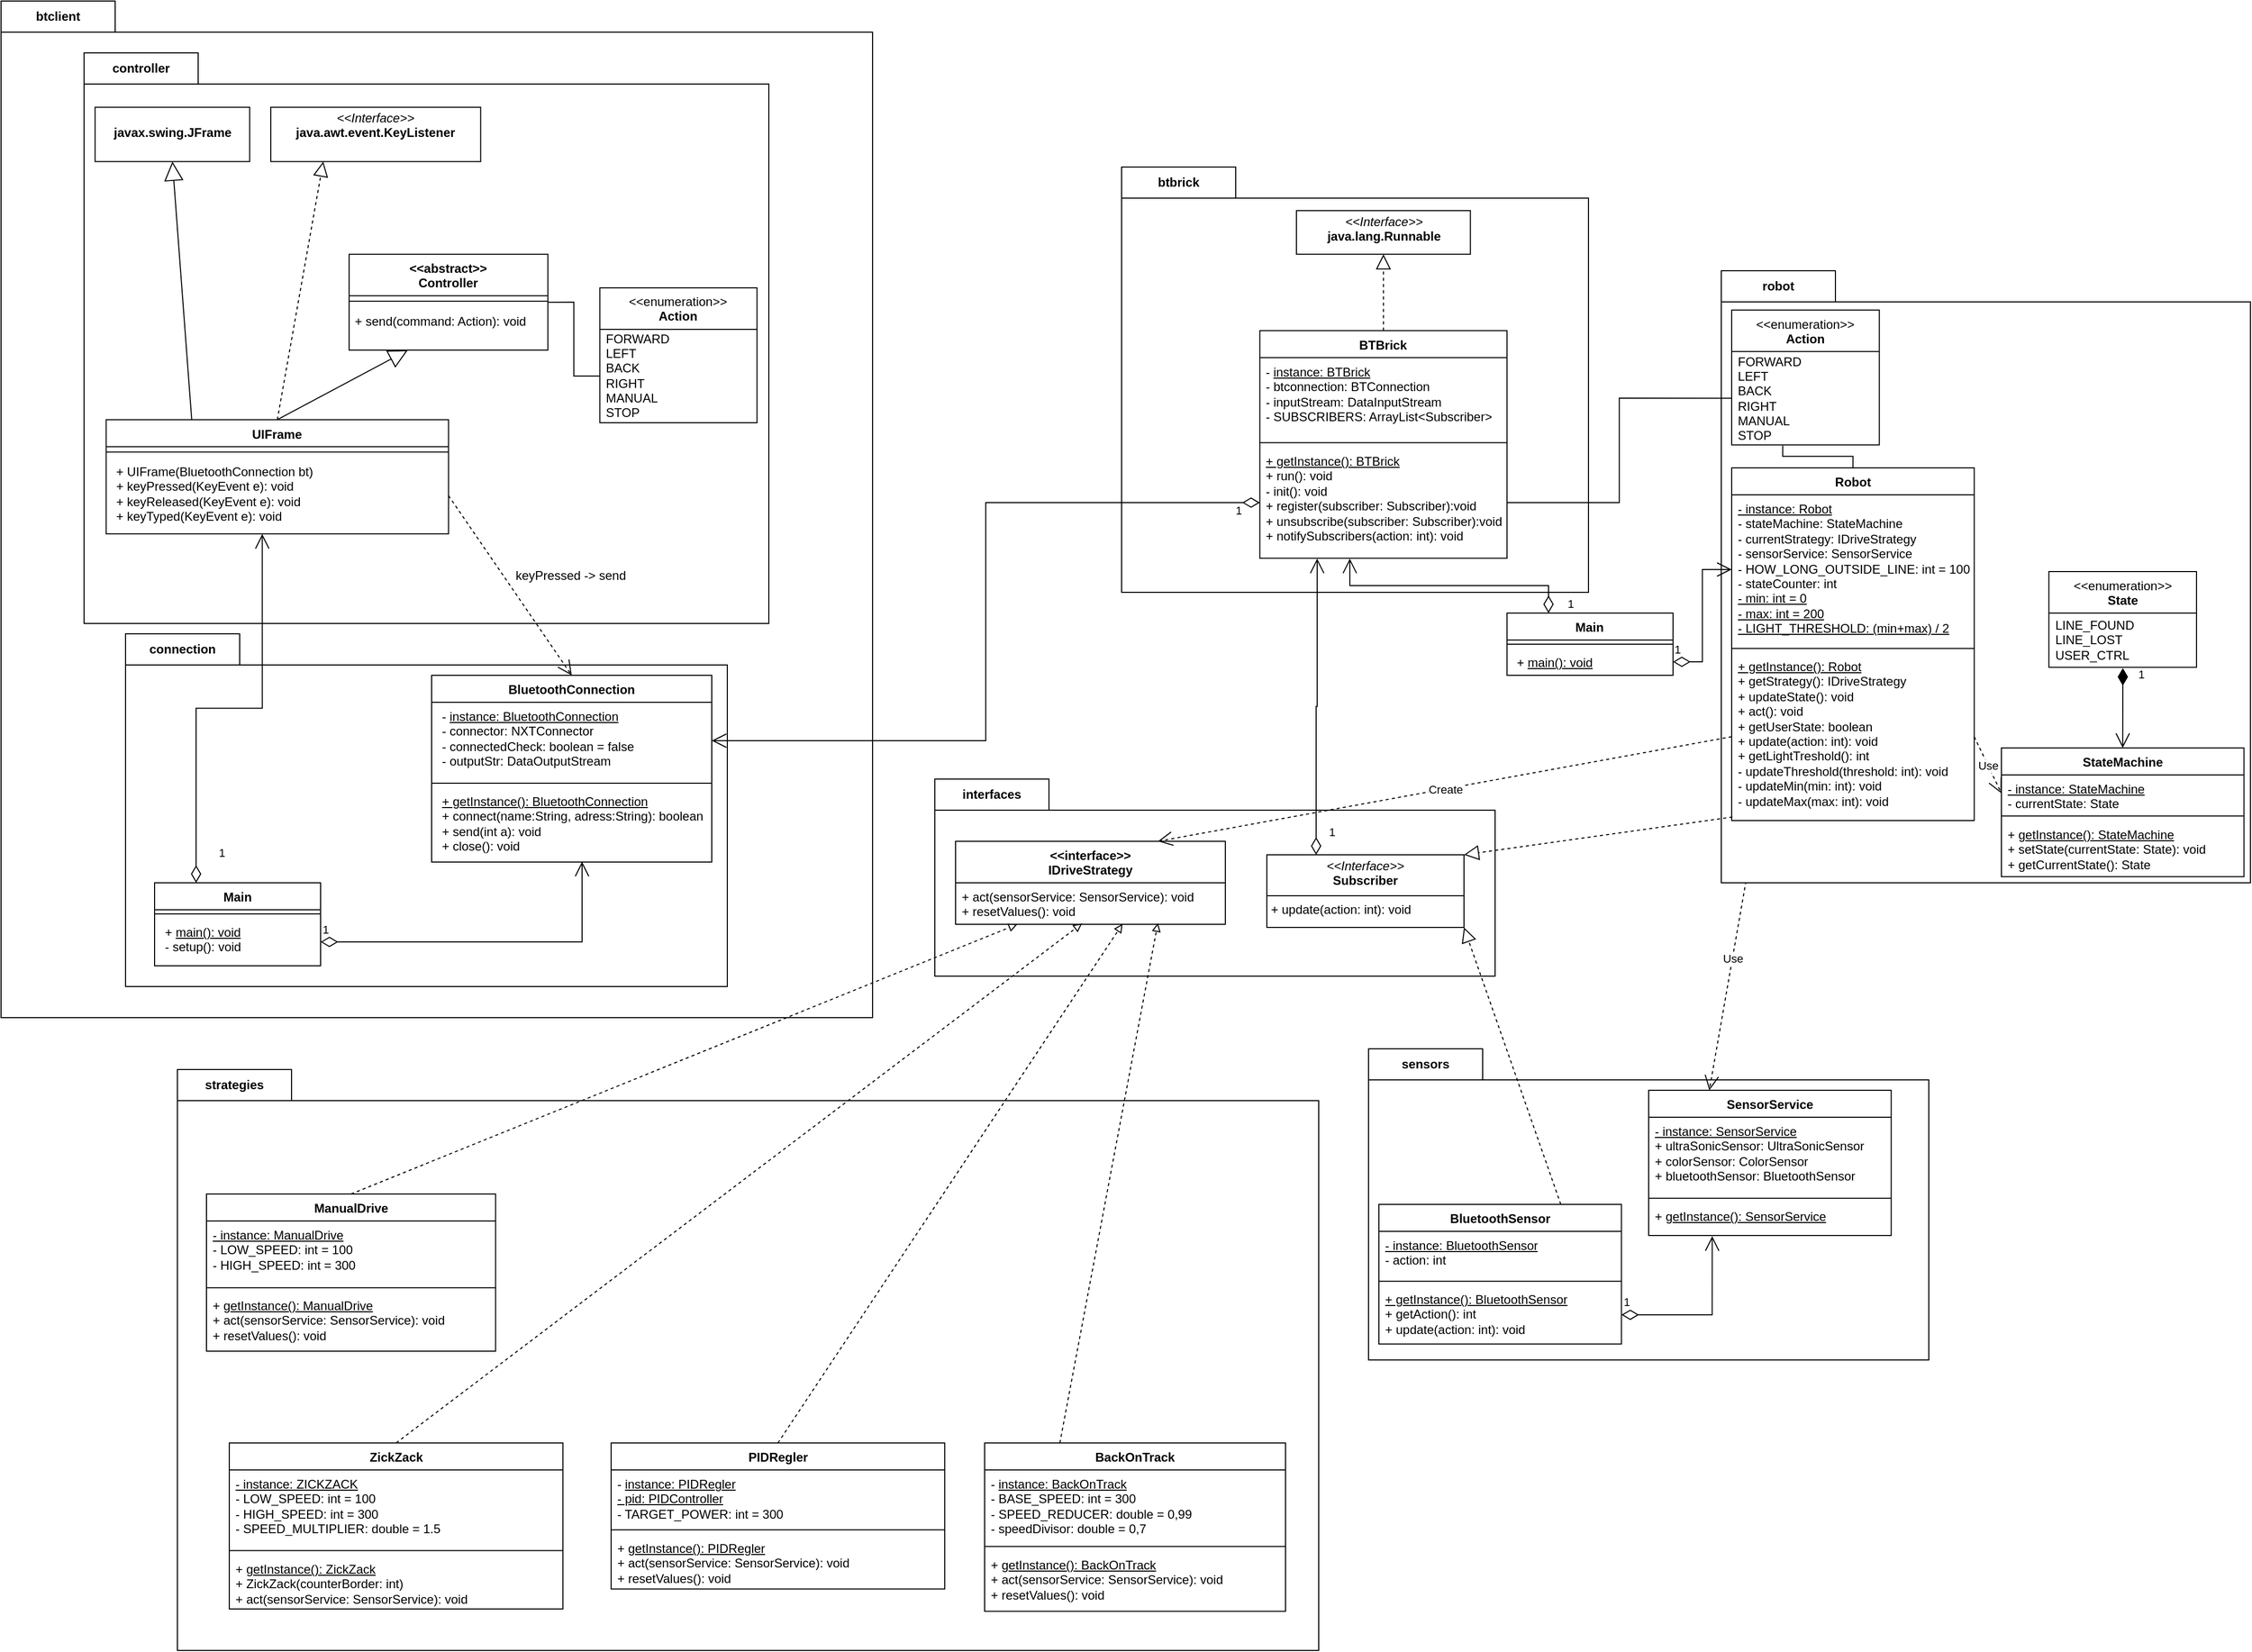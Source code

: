 <mxfile version="24.4.13" type="device">
  <diagram name="Seite-1" id="zfNhT6PyWQpC1gRaRfNo">
    <mxGraphModel dx="7285" dy="8249" grid="1" gridSize="10" guides="1" tooltips="1" connect="1" arrows="1" fold="1" page="1" pageScale="1" pageWidth="2339" pageHeight="3300" math="0" shadow="0">
      <root>
        <mxCell id="0" />
        <mxCell id="1" parent="0" />
        <mxCell id="v4hXew4vU8FmszikPvTH-25" value="btbrick" style="shape=folder;fontStyle=1;tabWidth=110;tabHeight=30;tabPosition=left;html=1;boundedLbl=1;labelInHeader=1;container=1;collapsible=0;whiteSpace=wrap;" parent="1" vertex="1">
          <mxGeometry x="-3528" y="-6390" width="450" height="410" as="geometry" />
        </mxCell>
        <mxCell id="v4hXew4vU8FmszikPvTH-26" value="" style="html=1;strokeColor=none;resizeWidth=1;resizeHeight=1;fillColor=none;part=1;connectable=0;allowArrows=0;deletable=0;whiteSpace=wrap;" parent="v4hXew4vU8FmszikPvTH-25" vertex="1">
          <mxGeometry width="450" height="287" relative="1" as="geometry">
            <mxPoint y="30" as="offset" />
          </mxGeometry>
        </mxCell>
        <mxCell id="h_EhIec51e4aAT2pveXO-1" value="BTBrick" style="swimlane;fontStyle=1;align=center;verticalAlign=top;childLayout=stackLayout;horizontal=1;startSize=26;horizontalStack=0;resizeParent=1;resizeParentMax=0;resizeLast=0;collapsible=1;marginBottom=0;whiteSpace=wrap;html=1;" parent="v4hXew4vU8FmszikPvTH-25" vertex="1">
          <mxGeometry x="133.235" y="157.692" width="238.235" height="219.436" as="geometry" />
        </mxCell>
        <mxCell id="h_EhIec51e4aAT2pveXO-2" value="&lt;div&gt;-&amp;nbsp;&lt;u&gt;instance: BTBrick&lt;/u&gt;&lt;br&gt;&lt;/div&gt;- btconnection: BTConnection&lt;div&gt;- inputStream: DataInputStream&lt;/div&gt;&lt;div&gt;- SUBSCRIBERS: ArrayList&amp;lt;Subscriber&amp;gt;&lt;/div&gt;" style="text;strokeColor=none;fillColor=none;align=left;verticalAlign=top;spacingLeft=4;spacingRight=4;overflow=hidden;rotatable=0;points=[[0,0.5],[1,0.5]];portConstraint=eastwest;whiteSpace=wrap;html=1;" parent="h_EhIec51e4aAT2pveXO-1" vertex="1">
          <mxGeometry y="26" width="238.235" height="77.795" as="geometry" />
        </mxCell>
        <mxCell id="h_EhIec51e4aAT2pveXO-3" value="" style="line;strokeWidth=1;fillColor=none;align=left;verticalAlign=middle;spacingTop=-1;spacingLeft=3;spacingRight=3;rotatable=0;labelPosition=right;points=[];portConstraint=eastwest;strokeColor=inherit;" parent="h_EhIec51e4aAT2pveXO-1" vertex="1">
          <mxGeometry y="103.795" width="238.235" height="8.41" as="geometry" />
        </mxCell>
        <mxCell id="h_EhIec51e4aAT2pveXO-4" value="&lt;u&gt;+ getInstance(): BTBrick&lt;/u&gt;&lt;div&gt;+ run(): void&lt;/div&gt;&lt;div&gt;- init(): void&lt;/div&gt;&lt;div&gt;&lt;div&gt;+ register(subscriber: Subscriber):void&lt;/div&gt;&lt;div&gt;+ unsubscribe(subscriber: Subscriber):void&lt;br&gt;&lt;/div&gt;&lt;div&gt;+ notifySubscribers(action: int): void&lt;/div&gt;&lt;/div&gt;" style="text;strokeColor=none;fillColor=none;align=left;verticalAlign=top;spacingLeft=4;spacingRight=4;overflow=hidden;rotatable=0;points=[[0,0.5],[1,0.5]];portConstraint=eastwest;whiteSpace=wrap;html=1;" parent="h_EhIec51e4aAT2pveXO-1" vertex="1">
          <mxGeometry y="112.205" width="238.235" height="107.231" as="geometry" />
        </mxCell>
        <mxCell id="yH7RY_whznOaeZ3vlnJT-82" value="&lt;p style=&quot;margin:0px;margin-top:4px;text-align:center;&quot;&gt;&lt;i&gt;&amp;lt;&amp;lt;Interface&amp;gt;&amp;gt;&lt;/i&gt;&lt;br&gt;&lt;b&gt;java.lang.Runnable&lt;/b&gt;&lt;/p&gt;" style="verticalAlign=top;align=left;overflow=fill;html=1;whiteSpace=wrap;" parent="v4hXew4vU8FmszikPvTH-25" vertex="1">
          <mxGeometry x="168.529" y="42.051" width="167.647" height="42.051" as="geometry" />
        </mxCell>
        <mxCell id="yH7RY_whznOaeZ3vlnJT-83" value="" style="endArrow=block;dashed=1;endFill=0;endSize=12;html=1;rounded=0;exitX=0.5;exitY=0;exitDx=0;exitDy=0;entryX=0.5;entryY=1;entryDx=0;entryDy=0;" parent="v4hXew4vU8FmszikPvTH-25" source="h_EhIec51e4aAT2pveXO-1" target="yH7RY_whznOaeZ3vlnJT-82" edge="1">
          <mxGeometry width="160" relative="1" as="geometry">
            <mxPoint x="-247.059" y="522.487" as="sourcePoint" />
            <mxPoint x="-216.176" y="402.641" as="targetPoint" />
          </mxGeometry>
        </mxCell>
        <mxCell id="v4hXew4vU8FmszikPvTH-33" value="strategies" style="shape=folder;fontStyle=1;tabWidth=110;tabHeight=30;tabPosition=left;html=1;boundedLbl=1;labelInHeader=1;container=1;collapsible=0;whiteSpace=wrap;" parent="1" vertex="1">
          <mxGeometry x="-4438" y="-5520" width="1100" height="560" as="geometry" />
        </mxCell>
        <mxCell id="v4hXew4vU8FmszikPvTH-34" value="" style="html=1;strokeColor=none;resizeWidth=1;resizeHeight=1;fillColor=none;part=1;connectable=0;allowArrows=0;deletable=0;whiteSpace=wrap;" parent="v4hXew4vU8FmszikPvTH-33" vertex="1">
          <mxGeometry width="1100.0" height="392.0" relative="1" as="geometry">
            <mxPoint y="30" as="offset" />
          </mxGeometry>
        </mxCell>
        <mxCell id="yH7RY_whznOaeZ3vlnJT-71" value="BackOnTrack" style="swimlane;fontStyle=1;align=center;verticalAlign=top;childLayout=stackLayout;horizontal=1;startSize=26;horizontalStack=0;resizeParent=1;resizeParentMax=0;resizeLast=0;collapsible=1;marginBottom=0;whiteSpace=wrap;html=1;" parent="v4hXew4vU8FmszikPvTH-33" vertex="1">
          <mxGeometry x="778" y="360" width="290" height="162.207" as="geometry" />
        </mxCell>
        <mxCell id="yH7RY_whznOaeZ3vlnJT-72" value="&lt;div&gt;- &lt;u&gt;instance: BackOnTrack&lt;/u&gt;&lt;/div&gt;&lt;div&gt;- BASE_SPEED: int = 300&lt;/div&gt;&lt;div&gt;- SPEED_REDUCER: double = 0,99&lt;/div&gt;&lt;div&gt;- speedDivisor: double = 0,7&lt;/div&gt;" style="text;strokeColor=none;fillColor=none;align=left;verticalAlign=top;spacingLeft=4;spacingRight=4;overflow=hidden;rotatable=0;points=[[0,0.5],[1,0.5]];portConstraint=eastwest;whiteSpace=wrap;html=1;" parent="yH7RY_whznOaeZ3vlnJT-71" vertex="1">
          <mxGeometry y="26" width="290" height="69.995" as="geometry" />
        </mxCell>
        <mxCell id="yH7RY_whznOaeZ3vlnJT-73" value="" style="line;strokeWidth=1;fillColor=none;align=left;verticalAlign=middle;spacingTop=-1;spacingLeft=3;spacingRight=3;rotatable=0;labelPosition=right;points=[];portConstraint=eastwest;strokeColor=inherit;" parent="yH7RY_whznOaeZ3vlnJT-71" vertex="1">
          <mxGeometry y="95.995" width="290" height="7.567" as="geometry" />
        </mxCell>
        <mxCell id="yH7RY_whznOaeZ3vlnJT-74" value="&lt;div&gt;+&amp;nbsp;&lt;u&gt;getInstance(): BackOnTrack&lt;/u&gt;&lt;br&gt;&lt;/div&gt;+ act(sensorService: SensorService): void&lt;div&gt;+ resetValues(): void&lt;/div&gt;" style="text;strokeColor=none;fillColor=none;align=left;verticalAlign=top;spacingLeft=4;spacingRight=4;overflow=hidden;rotatable=0;points=[[0,0.5],[1,0.5]];portConstraint=eastwest;whiteSpace=wrap;html=1;" parent="yH7RY_whznOaeZ3vlnJT-71" vertex="1">
          <mxGeometry y="103.562" width="290" height="58.645" as="geometry" />
        </mxCell>
        <mxCell id="yH7RY_whznOaeZ3vlnJT-13" value="PIDRegler" style="swimlane;fontStyle=1;align=center;verticalAlign=top;childLayout=stackLayout;horizontal=1;startSize=26;horizontalStack=0;resizeParent=1;resizeParentMax=0;resizeLast=0;collapsible=1;marginBottom=0;whiteSpace=wrap;html=1;" parent="v4hXew4vU8FmszikPvTH-33" vertex="1">
          <mxGeometry x="417.997" y="359.996" width="321.56" height="140.759" as="geometry" />
        </mxCell>
        <mxCell id="yH7RY_whznOaeZ3vlnJT-14" value="- &lt;u&gt;instance: PIDRegler&lt;/u&gt;&lt;div&gt;&lt;u&gt;- pid: PIDController&lt;br&gt;&lt;/u&gt;&lt;div&gt;- TARGET_POWER: int = 300&lt;br&gt;&lt;/div&gt;&lt;/div&gt;" style="text;strokeColor=none;fillColor=none;align=left;verticalAlign=top;spacingLeft=4;spacingRight=4;overflow=hidden;rotatable=0;points=[[0,0.5],[1,0.5]];portConstraint=eastwest;whiteSpace=wrap;html=1;" parent="yH7RY_whznOaeZ3vlnJT-13" vertex="1">
          <mxGeometry y="26" width="321.56" height="54" as="geometry" />
        </mxCell>
        <mxCell id="yH7RY_whznOaeZ3vlnJT-15" value="" style="line;strokeWidth=1;fillColor=none;align=left;verticalAlign=middle;spacingTop=-1;spacingLeft=3;spacingRight=3;rotatable=0;labelPosition=right;points=[];portConstraint=eastwest;strokeColor=inherit;" parent="yH7RY_whznOaeZ3vlnJT-13" vertex="1">
          <mxGeometry y="80" width="321.56" height="7.567" as="geometry" />
        </mxCell>
        <mxCell id="yH7RY_whznOaeZ3vlnJT-16" value="&lt;div&gt;+ &lt;u&gt;getInstance(): PIDRegler&lt;/u&gt;&lt;/div&gt;&lt;div&gt;+ act(sensorService: SensorService): void&lt;/div&gt;&lt;div&gt;+ resetValues(): void&lt;/div&gt;" style="text;strokeColor=none;fillColor=none;align=left;verticalAlign=top;spacingLeft=4;spacingRight=4;overflow=hidden;rotatable=0;points=[[0,0.5],[1,0.5]];portConstraint=eastwest;whiteSpace=wrap;html=1;" parent="yH7RY_whznOaeZ3vlnJT-13" vertex="1">
          <mxGeometry y="87.567" width="321.56" height="53.192" as="geometry" />
        </mxCell>
        <mxCell id="yH7RY_whznOaeZ3vlnJT-24" value="ZickZack" style="swimlane;fontStyle=1;align=center;verticalAlign=top;childLayout=stackLayout;horizontal=1;startSize=26;horizontalStack=0;resizeParent=1;resizeParentMax=0;resizeLast=0;collapsible=1;marginBottom=0;whiteSpace=wrap;html=1;" parent="v4hXew4vU8FmszikPvTH-33" vertex="1">
          <mxGeometry x="50.001" y="359.996" width="321.56" height="159.997" as="geometry" />
        </mxCell>
        <mxCell id="yH7RY_whznOaeZ3vlnJT-25" value="&lt;div&gt;&lt;u&gt;- instance: ZICKZACK&lt;/u&gt;&lt;/div&gt;&lt;div&gt;- LOW_SPEED: int = 100&lt;/div&gt;&lt;div&gt;- HIGH_SPEED: int = 300&lt;/div&gt;&lt;div&gt;- SPEED_MULTIPLIER: double = 1.5&lt;/div&gt;" style="text;strokeColor=none;fillColor=none;align=left;verticalAlign=top;spacingLeft=4;spacingRight=4;overflow=hidden;rotatable=0;points=[[0,0.5],[1,0.5]];portConstraint=eastwest;whiteSpace=wrap;html=1;" parent="yH7RY_whznOaeZ3vlnJT-24" vertex="1">
          <mxGeometry y="26" width="321.56" height="74" as="geometry" />
        </mxCell>
        <mxCell id="yH7RY_whznOaeZ3vlnJT-26" value="" style="line;strokeWidth=1;fillColor=none;align=left;verticalAlign=middle;spacingTop=-1;spacingLeft=3;spacingRight=3;rotatable=0;labelPosition=right;points=[];portConstraint=eastwest;strokeColor=inherit;" parent="yH7RY_whznOaeZ3vlnJT-24" vertex="1">
          <mxGeometry y="100" width="321.56" height="7.567" as="geometry" />
        </mxCell>
        <mxCell id="yH7RY_whznOaeZ3vlnJT-27" value="&lt;div&gt;+&amp;nbsp;&lt;u&gt;getInstance(): ZickZack&lt;/u&gt;&lt;br&gt;&lt;/div&gt;+ ZickZack(counterBorder: int)&lt;div&gt;+ act(sensorService: SensorService): void&lt;/div&gt;" style="text;strokeColor=none;fillColor=none;align=left;verticalAlign=top;spacingLeft=4;spacingRight=4;overflow=hidden;rotatable=0;points=[[0,0.5],[1,0.5]];portConstraint=eastwest;whiteSpace=wrap;html=1;" parent="yH7RY_whznOaeZ3vlnJT-24" vertex="1">
          <mxGeometry y="107.567" width="321.56" height="52.43" as="geometry" />
        </mxCell>
        <mxCell id="v4hXew4vU8FmszikPvTH-2" value="ManualDrive" style="swimlane;fontStyle=1;align=center;verticalAlign=top;childLayout=stackLayout;horizontal=1;startSize=26;horizontalStack=0;resizeParent=1;resizeParentMax=0;resizeLast=0;collapsible=1;marginBottom=0;whiteSpace=wrap;html=1;" parent="v4hXew4vU8FmszikPvTH-33" vertex="1">
          <mxGeometry x="28.001" y="119.998" width="278.688" height="151.558" as="geometry" />
        </mxCell>
        <mxCell id="v4hXew4vU8FmszikPvTH-3" value="&lt;div&gt;&lt;u&gt;- instance: ManualDrive&lt;/u&gt;&lt;/div&gt;- LOW_SPEED: int = 100&lt;div&gt;- HIGH_SPEED: int = 300&lt;/div&gt;&lt;div&gt;&lt;br&gt;&lt;/div&gt;" style="text;strokeColor=none;fillColor=none;align=left;verticalAlign=top;spacingLeft=4;spacingRight=4;overflow=hidden;rotatable=0;points=[[0,0.5],[1,0.5]];portConstraint=eastwest;whiteSpace=wrap;html=1;" parent="v4hXew4vU8FmszikPvTH-2" vertex="1">
          <mxGeometry y="26" width="278.688" height="60.536" as="geometry" />
        </mxCell>
        <mxCell id="v4hXew4vU8FmszikPvTH-4" value="" style="line;strokeWidth=1;fillColor=none;align=left;verticalAlign=middle;spacingTop=-1;spacingLeft=3;spacingRight=3;rotatable=0;labelPosition=right;points=[];portConstraint=eastwest;strokeColor=inherit;" parent="v4hXew4vU8FmszikPvTH-2" vertex="1">
          <mxGeometry y="86.536" width="278.688" height="7.567" as="geometry" />
        </mxCell>
        <mxCell id="v4hXew4vU8FmszikPvTH-5" value="&lt;div&gt;+&amp;nbsp;&lt;u&gt;getInstance(): ManualDrive&lt;/u&gt;&lt;br&gt;&lt;/div&gt;+ act(sensorService: SensorService): void&lt;div&gt;+ resetValues(): void&lt;/div&gt;" style="text;strokeColor=none;fillColor=none;align=left;verticalAlign=top;spacingLeft=4;spacingRight=4;overflow=hidden;rotatable=0;points=[[0,0.5],[1,0.5]];portConstraint=eastwest;whiteSpace=wrap;html=1;" parent="v4hXew4vU8FmszikPvTH-2" vertex="1">
          <mxGeometry y="94.104" width="278.688" height="57.455" as="geometry" />
        </mxCell>
        <mxCell id="HtJSYdVVicApo1lyUASZ-1" value="Main" style="swimlane;fontStyle=1;align=center;verticalAlign=top;childLayout=stackLayout;horizontal=1;startSize=26;horizontalStack=0;resizeParent=1;resizeParentMax=0;resizeLast=0;collapsible=1;marginBottom=0;whiteSpace=wrap;html=1;" parent="1" vertex="1">
          <mxGeometry x="-3156.53" y="-5960" width="160" height="60" as="geometry" />
        </mxCell>
        <mxCell id="HtJSYdVVicApo1lyUASZ-2" value="" style="line;strokeWidth=1;fillColor=none;align=left;verticalAlign=middle;spacingTop=-1;spacingLeft=3;spacingRight=3;rotatable=0;labelPosition=right;points=[];portConstraint=eastwest;strokeColor=inherit;" parent="HtJSYdVVicApo1lyUASZ-1" vertex="1">
          <mxGeometry y="26" width="160" height="8" as="geometry" />
        </mxCell>
        <mxCell id="HtJSYdVVicApo1lyUASZ-3" value="&lt;p style=&quot;margin: 0px 0px 0px 4px;&quot;&gt;&lt;span style=&quot;background-color: initial;&quot;&gt;+&amp;nbsp;&lt;/span&gt;&lt;u style=&quot;background-color: initial;&quot;&gt;main(): void&lt;/u&gt;&lt;br&gt;&lt;/p&gt;" style="text;strokeColor=none;fillColor=none;align=left;verticalAlign=top;spacingLeft=4;spacingRight=4;overflow=hidden;rotatable=0;points=[[0,0.5],[1,0.5]];portConstraint=eastwest;whiteSpace=wrap;html=1;" parent="HtJSYdVVicApo1lyUASZ-1" vertex="1">
          <mxGeometry y="34" width="160" height="26" as="geometry" />
        </mxCell>
        <mxCell id="HtJSYdVVicApo1lyUASZ-5" value="1" style="endArrow=open;html=1;endSize=12;startArrow=diamondThin;startSize=14;startFill=0;edgeStyle=orthogonalEdgeStyle;align=left;verticalAlign=bottom;rounded=0;exitX=0.25;exitY=0;exitDx=0;exitDy=0;entryX=0.364;entryY=1.003;entryDx=0;entryDy=0;entryPerimeter=0;" parent="1" source="HtJSYdVVicApo1lyUASZ-1" target="h_EhIec51e4aAT2pveXO-4" edge="1">
          <mxGeometry x="-1.0" y="-17" relative="1" as="geometry">
            <mxPoint x="-3408" y="-5810" as="sourcePoint" />
            <mxPoint x="-3248" y="-5810" as="targetPoint" />
            <mxPoint as="offset" />
          </mxGeometry>
        </mxCell>
        <mxCell id="rf0np78Q1EKLzLGCfSwe-4" value="sensors" style="shape=folder;fontStyle=1;tabWidth=110;tabHeight=30;tabPosition=left;html=1;boundedLbl=1;labelInHeader=1;container=1;collapsible=0;whiteSpace=wrap;" parent="1" vertex="1">
          <mxGeometry x="-3290" y="-5540" width="540" height="300" as="geometry" />
        </mxCell>
        <mxCell id="rf0np78Q1EKLzLGCfSwe-5" value="" style="html=1;strokeColor=none;resizeWidth=1;resizeHeight=1;fillColor=none;part=1;connectable=0;allowArrows=0;deletable=0;whiteSpace=wrap;" parent="rf0np78Q1EKLzLGCfSwe-4" vertex="1">
          <mxGeometry width="540" height="208.376" relative="1" as="geometry">
            <mxPoint y="30" as="offset" />
          </mxGeometry>
        </mxCell>
        <mxCell id="rf0np78Q1EKLzLGCfSwe-6" value="BluetoothSensor" style="swimlane;fontStyle=1;align=center;verticalAlign=top;childLayout=stackLayout;horizontal=1;startSize=26;horizontalStack=0;resizeParent=1;resizeParentMax=0;resizeLast=0;collapsible=1;marginBottom=0;whiteSpace=wrap;html=1;" parent="rf0np78Q1EKLzLGCfSwe-4" vertex="1">
          <mxGeometry x="9.997" y="149.998" width="233.77" height="134.571" as="geometry" />
        </mxCell>
        <mxCell id="rf0np78Q1EKLzLGCfSwe-7" value="&lt;div&gt;&lt;u&gt;- instance: BluetoothSensor&lt;/u&gt;&lt;/div&gt;- action: int" style="text;strokeColor=none;fillColor=none;align=left;verticalAlign=top;spacingLeft=4;spacingRight=4;overflow=hidden;rotatable=0;points=[[0,0.5],[1,0.5]];portConstraint=eastwest;whiteSpace=wrap;html=1;" parent="rf0np78Q1EKLzLGCfSwe-6" vertex="1">
          <mxGeometry y="26" width="233.77" height="44" as="geometry" />
        </mxCell>
        <mxCell id="rf0np78Q1EKLzLGCfSwe-8" value="" style="line;strokeWidth=1;fillColor=none;align=left;verticalAlign=middle;spacingTop=-1;spacingLeft=3;spacingRight=3;rotatable=0;labelPosition=right;points=[];portConstraint=eastwest;strokeColor=inherit;" parent="rf0np78Q1EKLzLGCfSwe-6" vertex="1">
          <mxGeometry y="70" width="233.77" height="8.351" as="geometry" />
        </mxCell>
        <mxCell id="rf0np78Q1EKLzLGCfSwe-9" value="&lt;div&gt;&lt;u&gt;+ getInstance(): BluetoothSensor&lt;/u&gt;&lt;/div&gt;&lt;div&gt;+ getAction(): int&lt;/div&gt;&lt;div&gt;+ update(action: int): void&lt;/div&gt;" style="text;strokeColor=none;fillColor=none;align=left;verticalAlign=top;spacingLeft=4;spacingRight=4;overflow=hidden;rotatable=0;points=[[0,0.5],[1,0.5]];portConstraint=eastwest;whiteSpace=wrap;html=1;" parent="rf0np78Q1EKLzLGCfSwe-6" vertex="1">
          <mxGeometry y="78.351" width="233.77" height="56.22" as="geometry" />
        </mxCell>
        <mxCell id="rf0np78Q1EKLzLGCfSwe-10" value="SensorService" style="swimlane;fontStyle=1;align=center;verticalAlign=top;childLayout=stackLayout;horizontal=1;startSize=26;horizontalStack=0;resizeParent=1;resizeParentMax=0;resizeLast=0;collapsible=1;marginBottom=0;whiteSpace=wrap;html=1;" parent="rf0np78Q1EKLzLGCfSwe-4" vertex="1">
          <mxGeometry x="269.997" y="40.002" width="233.77" height="140.001" as="geometry" />
        </mxCell>
        <mxCell id="rf0np78Q1EKLzLGCfSwe-11" value="&lt;div&gt;&lt;u&gt;- instance: SensorService&lt;/u&gt;&lt;/div&gt;&lt;div&gt;+ ultraSonicSensor: UltraSonicSensor&lt;/div&gt;&lt;div&gt;+ colorSensor: ColorSensor&lt;/div&gt;&lt;div&gt;+ bluetoothSensor: BluetoothSensor&lt;/div&gt;&lt;div&gt;&lt;u&gt;&lt;br&gt;&lt;/u&gt;&lt;/div&gt;" style="text;strokeColor=none;fillColor=none;align=left;verticalAlign=top;spacingLeft=4;spacingRight=4;overflow=hidden;rotatable=0;points=[[0,0.5],[1,0.5]];portConstraint=eastwest;whiteSpace=wrap;html=1;" parent="rf0np78Q1EKLzLGCfSwe-10" vertex="1">
          <mxGeometry y="26" width="233.77" height="74" as="geometry" />
        </mxCell>
        <mxCell id="rf0np78Q1EKLzLGCfSwe-12" value="" style="line;strokeWidth=1;fillColor=none;align=left;verticalAlign=middle;spacingTop=-1;spacingLeft=3;spacingRight=3;rotatable=0;labelPosition=right;points=[];portConstraint=eastwest;strokeColor=inherit;" parent="rf0np78Q1EKLzLGCfSwe-10" vertex="1">
          <mxGeometry y="100" width="233.77" height="8.351" as="geometry" />
        </mxCell>
        <mxCell id="rf0np78Q1EKLzLGCfSwe-13" value="&lt;div&gt;&lt;span style=&quot;background-color: initial;&quot;&gt;+&lt;/span&gt;&lt;span style=&quot;background-color: initial;&quot;&gt;&amp;nbsp;&lt;/span&gt;&lt;u style=&quot;background-color: initial;&quot;&gt;getInstance(): SensorService&lt;/u&gt;&lt;/div&gt;" style="text;strokeColor=none;fillColor=none;align=left;verticalAlign=top;spacingLeft=4;spacingRight=4;overflow=hidden;rotatable=0;points=[[0,0.5],[1,0.5]];portConstraint=eastwest;whiteSpace=wrap;html=1;" parent="rf0np78Q1EKLzLGCfSwe-10" vertex="1">
          <mxGeometry y="108.351" width="233.77" height="31.65" as="geometry" />
        </mxCell>
        <mxCell id="QOGWzWbTAe3SXnK8ezz2-151" value="1" style="endArrow=open;html=1;endSize=12;startArrow=diamondThin;startSize=14;startFill=0;edgeStyle=orthogonalEdgeStyle;align=left;verticalAlign=bottom;rounded=0;exitX=1;exitY=0.5;exitDx=0;exitDy=0;entryX=0.262;entryY=1.021;entryDx=0;entryDy=0;entryPerimeter=0;" parent="rf0np78Q1EKLzLGCfSwe-4" source="rf0np78Q1EKLzLGCfSwe-9" target="rf0np78Q1EKLzLGCfSwe-13" edge="1">
          <mxGeometry x="-1" y="3" relative="1" as="geometry">
            <mxPoint x="190" y="-180" as="sourcePoint" />
            <mxPoint x="350" y="-180" as="targetPoint" />
          </mxGeometry>
        </mxCell>
        <mxCell id="QOGWzWbTAe3SXnK8ezz2-68" value="btclient" style="shape=folder;fontStyle=1;tabWidth=110;tabHeight=30;tabPosition=left;html=1;boundedLbl=1;labelInHeader=1;container=1;collapsible=0;whiteSpace=wrap;" parent="1" vertex="1">
          <mxGeometry x="-4608" y="-6550" width="840" height="980" as="geometry" />
        </mxCell>
        <mxCell id="QOGWzWbTAe3SXnK8ezz2-69" value="" style="html=1;strokeColor=none;resizeWidth=1;resizeHeight=1;fillColor=none;part=1;connectable=0;allowArrows=0;deletable=0;whiteSpace=wrap;" parent="QOGWzWbTAe3SXnK8ezz2-68" vertex="1">
          <mxGeometry width="840.0" height="686.0" relative="1" as="geometry">
            <mxPoint y="30" as="offset" />
          </mxGeometry>
        </mxCell>
        <mxCell id="QOGWzWbTAe3SXnK8ezz2-1" value="connection" style="shape=folder;fontStyle=1;tabWidth=110;tabHeight=30;tabPosition=left;html=1;boundedLbl=1;labelInHeader=1;container=1;collapsible=0;whiteSpace=wrap;" parent="QOGWzWbTAe3SXnK8ezz2-68" vertex="1">
          <mxGeometry x="120" y="610" width="580" height="340" as="geometry" />
        </mxCell>
        <mxCell id="QOGWzWbTAe3SXnK8ezz2-2" value="" style="html=1;strokeColor=none;resizeWidth=1;resizeHeight=1;fillColor=none;part=1;connectable=0;allowArrows=0;deletable=0;whiteSpace=wrap;" parent="QOGWzWbTAe3SXnK8ezz2-1" vertex="1">
          <mxGeometry width="580" height="238" relative="1" as="geometry">
            <mxPoint y="30" as="offset" />
          </mxGeometry>
        </mxCell>
        <mxCell id="QOGWzWbTAe3SXnK8ezz2-3" value="BluetoothConnection" style="swimlane;fontStyle=1;align=center;verticalAlign=top;childLayout=stackLayout;horizontal=1;startSize=26;horizontalStack=0;resizeParent=1;resizeParentMax=0;resizeLast=0;collapsible=1;marginBottom=0;whiteSpace=wrap;html=1;" parent="QOGWzWbTAe3SXnK8ezz2-1" vertex="1">
          <mxGeometry x="295" y="40" width="270" height="180" as="geometry" />
        </mxCell>
        <mxCell id="QOGWzWbTAe3SXnK8ezz2-4" value="&lt;p style=&quot;margin: 0px 0px 0px 4px;&quot;&gt;- &lt;u&gt;instance: BluetoothConnection&lt;/u&gt;&lt;/p&gt;&lt;p style=&quot;margin: 0px 0px 0px 4px;&quot;&gt;- connector: NXTConnector&lt;br&gt;- connectedCheck: boolean = false&lt;/p&gt;&lt;p style=&quot;margin: 0px 0px 0px 4px;&quot;&gt;- outputStr: DataOutputStream&lt;/p&gt;" style="text;strokeColor=none;fillColor=none;align=left;verticalAlign=top;spacingLeft=4;spacingRight=4;overflow=hidden;rotatable=0;points=[[0,0.5],[1,0.5]];portConstraint=eastwest;whiteSpace=wrap;html=1;" parent="QOGWzWbTAe3SXnK8ezz2-3" vertex="1">
          <mxGeometry y="26" width="270" height="74" as="geometry" />
        </mxCell>
        <mxCell id="QOGWzWbTAe3SXnK8ezz2-5" value="" style="line;strokeWidth=1;fillColor=none;align=left;verticalAlign=middle;spacingTop=-1;spacingLeft=3;spacingRight=3;rotatable=0;labelPosition=right;points=[];portConstraint=eastwest;strokeColor=inherit;" parent="QOGWzWbTAe3SXnK8ezz2-3" vertex="1">
          <mxGeometry y="100" width="270" height="8" as="geometry" />
        </mxCell>
        <mxCell id="QOGWzWbTAe3SXnK8ezz2-6" value="&lt;p style=&quot;margin: 0px 0px 0px 4px;&quot;&gt;&lt;u&gt;+ getInstance(): BluetoothConnection&lt;/u&gt;&lt;/p&gt;&lt;p style=&quot;margin: 0px 0px 0px 4px;&quot;&gt;+ connect(&lt;span style=&quot;background-color: initial;&quot;&gt;name:String,&amp;nbsp;&lt;/span&gt;&lt;span style=&quot;background-color: initial;&quot;&gt;adress:String&lt;/span&gt;&lt;span style=&quot;background-color: initial;&quot;&gt;): boolean&lt;/span&gt;&lt;/p&gt;&lt;p style=&quot;margin: 0px 0px 0px 4px;&quot;&gt;+ send(int a): void&lt;/p&gt;&lt;p style=&quot;margin: 0px 0px 0px 4px;&quot;&gt;+ close(): void&lt;/p&gt;" style="text;strokeColor=none;fillColor=none;align=left;verticalAlign=top;spacingLeft=4;spacingRight=4;overflow=hidden;rotatable=0;points=[[0,0.5],[1,0.5]];portConstraint=eastwest;whiteSpace=wrap;html=1;" parent="QOGWzWbTAe3SXnK8ezz2-3" vertex="1">
          <mxGeometry y="108" width="270" height="72" as="geometry" />
        </mxCell>
        <mxCell id="XFMRFT6sU7a-l-V1tKAi-18" value="Main" style="swimlane;fontStyle=1;align=center;verticalAlign=top;childLayout=stackLayout;horizontal=1;startSize=26;horizontalStack=0;resizeParent=1;resizeParentMax=0;resizeLast=0;collapsible=1;marginBottom=0;whiteSpace=wrap;html=1;" vertex="1" parent="QOGWzWbTAe3SXnK8ezz2-1">
          <mxGeometry x="28" y="240" width="160" height="80" as="geometry" />
        </mxCell>
        <mxCell id="XFMRFT6sU7a-l-V1tKAi-19" value="" style="line;strokeWidth=1;fillColor=none;align=left;verticalAlign=middle;spacingTop=-1;spacingLeft=3;spacingRight=3;rotatable=0;labelPosition=right;points=[];portConstraint=eastwest;strokeColor=inherit;" vertex="1" parent="XFMRFT6sU7a-l-V1tKAi-18">
          <mxGeometry y="26" width="160" height="8" as="geometry" />
        </mxCell>
        <mxCell id="XFMRFT6sU7a-l-V1tKAi-20" value="&lt;p style=&quot;margin: 0px 0px 0px 4px;&quot;&gt;&lt;span style=&quot;background-color: initial;&quot;&gt;+&amp;nbsp;&lt;/span&gt;&lt;u style=&quot;background-color: initial;&quot;&gt;main(): void&lt;/u&gt;&lt;br&gt;&lt;/p&gt;&lt;p style=&quot;margin: 0px 0px 0px 4px;&quot;&gt;- setup(): void&lt;/p&gt;" style="text;strokeColor=none;fillColor=none;align=left;verticalAlign=top;spacingLeft=4;spacingRight=4;overflow=hidden;rotatable=0;points=[[0,0.5],[1,0.5]];portConstraint=eastwest;whiteSpace=wrap;html=1;" vertex="1" parent="XFMRFT6sU7a-l-V1tKAi-18">
          <mxGeometry y="34" width="160" height="46" as="geometry" />
        </mxCell>
        <mxCell id="XFMRFT6sU7a-l-V1tKAi-21" value="1" style="endArrow=open;html=1;endSize=12;startArrow=diamondThin;startSize=14;startFill=0;edgeStyle=orthogonalEdgeStyle;align=left;verticalAlign=bottom;rounded=0;exitX=1;exitY=0.5;exitDx=0;exitDy=0;entryX=0.537;entryY=0.995;entryDx=0;entryDy=0;entryPerimeter=0;" edge="1" parent="QOGWzWbTAe3SXnK8ezz2-1" source="XFMRFT6sU7a-l-V1tKAi-20" target="QOGWzWbTAe3SXnK8ezz2-6">
          <mxGeometry x="-1" y="3" relative="1" as="geometry">
            <mxPoint x="208" y="110" as="sourcePoint" />
            <mxPoint x="368" y="110" as="targetPoint" />
          </mxGeometry>
        </mxCell>
        <mxCell id="QOGWzWbTAe3SXnK8ezz2-9" value="controller" style="shape=folder;fontStyle=1;tabWidth=110;tabHeight=30;tabPosition=left;html=1;boundedLbl=1;labelInHeader=1;container=1;collapsible=0;whiteSpace=wrap;" parent="QOGWzWbTAe3SXnK8ezz2-68" vertex="1">
          <mxGeometry x="80" y="50" width="660" height="550" as="geometry" />
        </mxCell>
        <mxCell id="QOGWzWbTAe3SXnK8ezz2-10" value="" style="html=1;strokeColor=none;resizeWidth=1;resizeHeight=1;fillColor=none;part=1;connectable=0;allowArrows=0;deletable=0;whiteSpace=wrap;" parent="QOGWzWbTAe3SXnK8ezz2-9" vertex="1">
          <mxGeometry width="660" height="385" relative="1" as="geometry">
            <mxPoint y="30" as="offset" />
          </mxGeometry>
        </mxCell>
        <mxCell id="QOGWzWbTAe3SXnK8ezz2-11" value="UIFrame" style="swimlane;fontStyle=1;align=center;verticalAlign=top;childLayout=stackLayout;horizontal=1;startSize=26;horizontalStack=0;resizeParent=1;resizeParentMax=0;resizeLast=0;collapsible=1;marginBottom=0;whiteSpace=wrap;html=1;" parent="QOGWzWbTAe3SXnK8ezz2-9" vertex="1">
          <mxGeometry x="21.29" y="353.571" width="330" height="109.996" as="geometry" />
        </mxCell>
        <mxCell id="QOGWzWbTAe3SXnK8ezz2-13" value="" style="line;strokeWidth=1;fillColor=none;align=left;verticalAlign=middle;spacingTop=-1;spacingLeft=3;spacingRight=3;rotatable=0;labelPosition=right;points=[];portConstraint=eastwest;strokeColor=inherit;" parent="QOGWzWbTAe3SXnK8ezz2-11" vertex="1">
          <mxGeometry y="26" width="330" height="10.476" as="geometry" />
        </mxCell>
        <mxCell id="QOGWzWbTAe3SXnK8ezz2-14" value="&lt;p style=&quot;margin: 0px 0px 0px 4px;&quot;&gt;+ UIFrame(BluetoothConnection bt)&lt;/p&gt;&lt;p style=&quot;margin: 0px 0px 0px 4px;&quot;&gt;+ keyPressed(KeyEvent e): void&lt;/p&gt;&lt;p style=&quot;margin: 0px 0px 0px 4px;&quot;&gt;&lt;span style=&quot;background-color: initial;&quot;&gt;+&amp;nbsp;&lt;/span&gt;&lt;span style=&quot;background-color: initial;&quot;&gt;keyReleased(KeyEvent e): void&lt;/span&gt;&lt;/p&gt;&lt;p style=&quot;margin: 0px 0px 0px 4px;&quot;&gt;&lt;span style=&quot;background-color: initial;&quot;&gt;+&amp;nbsp;&lt;/span&gt;&lt;span style=&quot;background-color: initial;&quot;&gt;keyTyped(KeyEvent e): void&lt;/span&gt;&lt;/p&gt;" style="text;strokeColor=none;fillColor=none;align=left;verticalAlign=top;spacingLeft=4;spacingRight=4;overflow=hidden;rotatable=0;points=[[0,0.5],[1,0.5]];portConstraint=eastwest;whiteSpace=wrap;html=1;" parent="QOGWzWbTAe3SXnK8ezz2-11" vertex="1">
          <mxGeometry y="36.476" width="330" height="73.52" as="geometry" />
        </mxCell>
        <mxCell id="QOGWzWbTAe3SXnK8ezz2-15" value="&lt;div&gt;&amp;lt;&amp;lt;abstract&amp;gt;&amp;gt;&lt;/div&gt;Controller" style="swimlane;fontStyle=1;align=center;verticalAlign=top;childLayout=stackLayout;horizontal=1;startSize=40;horizontalStack=0;resizeParent=1;resizeParentMax=0;resizeLast=0;collapsible=1;marginBottom=0;whiteSpace=wrap;html=1;" parent="QOGWzWbTAe3SXnK8ezz2-9" vertex="1">
          <mxGeometry x="255.484" y="194.122" width="191.613" height="92.381" as="geometry" />
        </mxCell>
        <mxCell id="QOGWzWbTAe3SXnK8ezz2-17" value="" style="line;strokeWidth=1;fillColor=none;align=left;verticalAlign=middle;spacingTop=-1;spacingLeft=3;spacingRight=3;rotatable=0;labelPosition=right;points=[];portConstraint=eastwest;strokeColor=inherit;" parent="QOGWzWbTAe3SXnK8ezz2-15" vertex="1">
          <mxGeometry y="40" width="191.613" height="10.476" as="geometry" />
        </mxCell>
        <mxCell id="QOGWzWbTAe3SXnK8ezz2-18" value="+ send(command: Action): void" style="text;strokeColor=none;fillColor=none;align=left;verticalAlign=top;spacingLeft=4;spacingRight=4;overflow=hidden;rotatable=0;points=[[0,0.5],[1,0.5]];portConstraint=eastwest;whiteSpace=wrap;html=1;" parent="QOGWzWbTAe3SXnK8ezz2-15" vertex="1">
          <mxGeometry y="50.476" width="191.613" height="41.905" as="geometry" />
        </mxCell>
        <mxCell id="QOGWzWbTAe3SXnK8ezz2-20" value="&amp;lt;&amp;lt;enumeration&amp;gt;&amp;gt;&lt;br&gt;&lt;b&gt;Action&lt;/b&gt;" style="swimlane;fontStyle=0;align=center;verticalAlign=top;childLayout=stackLayout;horizontal=1;startSize=40;horizontalStack=0;resizeParent=1;resizeParentMax=0;resizeLast=0;collapsible=0;marginBottom=0;html=1;whiteSpace=wrap;" parent="QOGWzWbTAe3SXnK8ezz2-9" vertex="1">
          <mxGeometry x="497.146" y="226.467" width="151.48" height="130" as="geometry" />
        </mxCell>
        <mxCell id="QOGWzWbTAe3SXnK8ezz2-21" value="&lt;div&gt;FORWARD&lt;/div&gt;&lt;div&gt;LEFT&lt;br&gt;&lt;/div&gt;&lt;div&gt;BACK&lt;/div&gt;&lt;div&gt;RIGHT&lt;/div&gt;&lt;div&gt;MANUAL&lt;/div&gt;&lt;div&gt;STOP&lt;/div&gt;" style="text;html=1;strokeColor=none;fillColor=none;align=left;verticalAlign=middle;spacingLeft=4;spacingRight=4;overflow=hidden;rotatable=0;points=[[0,0.5],[1,0.5]];portConstraint=eastwest;whiteSpace=wrap;" parent="QOGWzWbTAe3SXnK8ezz2-20" vertex="1">
          <mxGeometry y="40" width="151.48" height="90" as="geometry" />
        </mxCell>
        <mxCell id="QOGWzWbTAe3SXnK8ezz2-33" value="" style="endArrow=block;endSize=16;endFill=0;html=1;rounded=0;exitX=0.5;exitY=0;exitDx=0;exitDy=0;" parent="QOGWzWbTAe3SXnK8ezz2-9" source="QOGWzWbTAe3SXnK8ezz2-11" target="QOGWzWbTAe3SXnK8ezz2-18" edge="1">
          <mxGeometry width="160" relative="1" as="geometry">
            <mxPoint x="231" y="391.548" as="sourcePoint" />
            <mxPoint x="170.323" y="235.714" as="targetPoint" />
          </mxGeometry>
        </mxCell>
        <mxCell id="QOGWzWbTAe3SXnK8ezz2-34" value="" style="endArrow=none;html=1;edgeStyle=orthogonalEdgeStyle;rounded=0;exitX=1;exitY=0.5;exitDx=0;exitDy=0;entryX=0;entryY=0.5;entryDx=0;entryDy=0;" parent="QOGWzWbTAe3SXnK8ezz2-9" source="QOGWzWbTAe3SXnK8ezz2-15" target="QOGWzWbTAe3SXnK8ezz2-21" edge="1">
          <mxGeometry relative="1" as="geometry">
            <mxPoint x="883.548" y="759.524" as="sourcePoint" />
            <mxPoint x="436.452" y="144.048" as="targetPoint" />
          </mxGeometry>
        </mxCell>
        <mxCell id="QOGWzWbTAe3SXnK8ezz2-59" value="&lt;p style=&quot;margin:0px;margin-top:4px;text-align:center;&quot;&gt;&lt;br&gt;&lt;b&gt;javax.swing.JFrame&lt;/b&gt;&lt;/p&gt;" style="verticalAlign=top;align=left;overflow=fill;html=1;whiteSpace=wrap;" parent="QOGWzWbTAe3SXnK8ezz2-9" vertex="1">
          <mxGeometry x="10.645" y="52.381" width="149.032" height="52.381" as="geometry" />
        </mxCell>
        <mxCell id="QOGWzWbTAe3SXnK8ezz2-62" value="&lt;p style=&quot;margin:0px;margin-top:4px;text-align:center;&quot;&gt;&lt;i&gt;&amp;lt;&amp;lt;Interface&amp;gt;&amp;gt;&lt;/i&gt;&lt;br&gt;&lt;b&gt;java.awt.event.KeyListener&lt;/b&gt;&lt;/p&gt;&lt;p style=&quot;margin:0px;margin-left:4px;&quot;&gt;&lt;br&gt;&lt;/p&gt;" style="verticalAlign=top;align=left;overflow=fill;html=1;whiteSpace=wrap;" parent="QOGWzWbTAe3SXnK8ezz2-9" vertex="1">
          <mxGeometry x="179.998" y="52.386" width="202.258" height="52.381" as="geometry" />
        </mxCell>
        <mxCell id="QOGWzWbTAe3SXnK8ezz2-63" value="" style="endArrow=block;endSize=16;endFill=0;html=1;rounded=0;entryX=0.5;entryY=1;entryDx=0;entryDy=0;exitX=0.25;exitY=0;exitDx=0;exitDy=0;" parent="QOGWzWbTAe3SXnK8ezz2-9" source="QOGWzWbTAe3SXnK8ezz2-11" target="QOGWzWbTAe3SXnK8ezz2-59" edge="1">
          <mxGeometry width="160" relative="1" as="geometry">
            <mxPoint x="394.286" y="1250.98" as="sourcePoint" />
            <mxPoint x="345.429" y="1122.647" as="targetPoint" />
          </mxGeometry>
        </mxCell>
        <mxCell id="QOGWzWbTAe3SXnK8ezz2-64" value="" style="endArrow=block;dashed=1;endFill=0;endSize=12;html=1;rounded=0;exitX=0.5;exitY=0;exitDx=0;exitDy=0;entryX=0.25;entryY=1;entryDx=0;entryDy=0;" parent="QOGWzWbTAe3SXnK8ezz2-9" source="QOGWzWbTAe3SXnK8ezz2-11" target="QOGWzWbTAe3SXnK8ezz2-62" edge="1">
          <mxGeometry width="160" relative="1" as="geometry">
            <mxPoint x="461.143" y="1250.98" as="sourcePoint" />
            <mxPoint x="513.429" y="1124.804" as="targetPoint" />
          </mxGeometry>
        </mxCell>
        <mxCell id="QOGWzWbTAe3SXnK8ezz2-67" value="keyPressed -&amp;gt; send" style="text;strokeColor=none;fillColor=none;align=left;verticalAlign=top;spacingLeft=4;spacingRight=4;overflow=hidden;rotatable=0;points=[[0,0.5],[1,0.5]];portConstraint=eastwest;whiteSpace=wrap;html=1;" parent="QOGWzWbTAe3SXnK8ezz2-9" vertex="1">
          <mxGeometry x="410" y="489.76" width="140" height="26" as="geometry" />
        </mxCell>
        <mxCell id="QOGWzWbTAe3SXnK8ezz2-65" value="1" style="endArrow=open;html=1;endSize=12;startArrow=diamondThin;startSize=14;startFill=0;edgeStyle=orthogonalEdgeStyle;align=left;verticalAlign=bottom;rounded=0;exitX=0.25;exitY=0;exitDx=0;exitDy=0;entryX=0.456;entryY=1.003;entryDx=0;entryDy=0;entryPerimeter=0;" parent="QOGWzWbTAe3SXnK8ezz2-68" source="XFMRFT6sU7a-l-V1tKAi-18" target="QOGWzWbTAe3SXnK8ezz2-14" edge="1">
          <mxGeometry x="-0.9" y="-20" relative="1" as="geometry">
            <mxPoint x="212.5" y="840" as="sourcePoint" />
            <mxPoint x="390" y="1104.5" as="targetPoint" />
            <mxPoint as="offset" />
          </mxGeometry>
        </mxCell>
        <mxCell id="QOGWzWbTAe3SXnK8ezz2-66" value="" style="endArrow=open;endSize=12;dashed=1;html=1;rounded=0;entryX=0.5;entryY=0;entryDx=0;entryDy=0;exitX=1;exitY=0.5;exitDx=0;exitDy=0;" parent="QOGWzWbTAe3SXnK8ezz2-68" source="QOGWzWbTAe3SXnK8ezz2-14" target="QOGWzWbTAe3SXnK8ezz2-3" edge="1">
          <mxGeometry width="160" relative="1" as="geometry">
            <mxPoint x="860" y="720" as="sourcePoint" />
            <mxPoint x="1020" y="724" as="targetPoint" />
          </mxGeometry>
        </mxCell>
        <mxCell id="QOGWzWbTAe3SXnK8ezz2-70" value="1" style="endArrow=open;html=1;endSize=12;startArrow=diamondThin;startSize=14;startFill=0;edgeStyle=orthogonalEdgeStyle;align=left;verticalAlign=bottom;rounded=0;exitX=0;exitY=0.5;exitDx=0;exitDy=0;entryX=1;entryY=0.5;entryDx=0;entryDy=0;" parent="1" source="h_EhIec51e4aAT2pveXO-4" target="QOGWzWbTAe3SXnK8ezz2-4" edge="1">
          <mxGeometry x="-0.933" y="16" relative="1" as="geometry">
            <mxPoint x="-3778" y="-5900" as="sourcePoint" />
            <mxPoint x="-3618" y="-5900" as="targetPoint" />
            <mxPoint as="offset" />
          </mxGeometry>
        </mxCell>
        <mxCell id="QOGWzWbTAe3SXnK8ezz2-138" value="interfaces" style="shape=folder;fontStyle=1;tabWidth=110;tabHeight=30;tabPosition=left;html=1;boundedLbl=1;labelInHeader=1;container=1;collapsible=0;whiteSpace=wrap;" parent="1" vertex="1">
          <mxGeometry x="-3708" y="-5800" width="540" height="190" as="geometry" />
        </mxCell>
        <mxCell id="QOGWzWbTAe3SXnK8ezz2-139" value="" style="html=1;strokeColor=none;resizeWidth=1;resizeHeight=1;fillColor=none;part=1;connectable=0;allowArrows=0;deletable=0;whiteSpace=wrap;" parent="QOGWzWbTAe3SXnK8ezz2-138" vertex="1">
          <mxGeometry width="540" height="133" relative="1" as="geometry">
            <mxPoint y="30" as="offset" />
          </mxGeometry>
        </mxCell>
        <mxCell id="QOGWzWbTAe3SXnK8ezz2-140" value="&amp;lt;&amp;lt;interface&amp;gt;&amp;gt;&lt;div&gt;IDriveStrategy&lt;/div&gt;" style="swimlane;fontStyle=1;align=center;verticalAlign=top;childLayout=stackLayout;horizontal=1;startSize=40;horizontalStack=0;resizeParent=1;resizeParentMax=0;resizeLast=0;collapsible=1;marginBottom=0;whiteSpace=wrap;html=1;" parent="QOGWzWbTAe3SXnK8ezz2-138" vertex="1">
          <mxGeometry x="20" y="60" width="260" height="80" as="geometry" />
        </mxCell>
        <mxCell id="QOGWzWbTAe3SXnK8ezz2-141" value="&lt;div&gt;&lt;span style=&quot;background-color: initial;&quot;&gt;+ act(sensorService: SensorService): void&lt;/span&gt;&lt;br&gt;&lt;/div&gt;&lt;div&gt;+ resetValues(): void&lt;/div&gt;" style="text;strokeColor=none;fillColor=none;align=left;verticalAlign=top;spacingLeft=4;spacingRight=4;overflow=hidden;rotatable=0;points=[[0,0.5],[1,0.5]];portConstraint=eastwest;whiteSpace=wrap;html=1;" parent="QOGWzWbTAe3SXnK8ezz2-140" vertex="1">
          <mxGeometry y="40" width="260" height="40" as="geometry" />
        </mxCell>
        <mxCell id="QOGWzWbTAe3SXnK8ezz2-142" value="&lt;p style=&quot;margin:0px;margin-top:4px;text-align:center;&quot;&gt;&lt;i&gt;&amp;lt;&amp;lt;Interface&amp;gt;&amp;gt;&lt;/i&gt;&lt;br&gt;&lt;b&gt;Subscriber&lt;/b&gt;&lt;/p&gt;&lt;hr size=&quot;1&quot; style=&quot;border-style:solid;&quot;&gt;&lt;p style=&quot;margin:0px;margin-left:4px;&quot;&gt;+ update(action: int): void&lt;br&gt;&lt;/p&gt;" style="verticalAlign=top;align=left;overflow=fill;html=1;whiteSpace=wrap;" parent="QOGWzWbTAe3SXnK8ezz2-138" vertex="1">
          <mxGeometry x="320" y="73.02" width="190" height="70" as="geometry" />
        </mxCell>
        <mxCell id="yH7RY_whznOaeZ3vlnJT-30" value="" style="rounded=0;orthogonalLoop=1;jettySize=auto;html=1;dashed=1;endArrow=block;endFill=0;exitX=0.5;exitY=0;exitDx=0;exitDy=0;entryX=0.229;entryY=0.999;entryDx=0;entryDy=0;entryPerimeter=0;" parent="1" source="v4hXew4vU8FmszikPvTH-2" target="QOGWzWbTAe3SXnK8ezz2-141" edge="1">
          <mxGeometry relative="1" as="geometry">
            <mxPoint x="-3852.177" y="-4805.553" as="sourcePoint" />
            <mxPoint x="-3331.054" y="-4666.461" as="targetPoint" />
          </mxGeometry>
        </mxCell>
        <mxCell id="rf0np78Q1EKLzLGCfSwe-2" value="" style="rounded=0;orthogonalLoop=1;jettySize=auto;html=1;dashed=1;endArrow=block;endFill=0;exitX=0.5;exitY=0;exitDx=0;exitDy=0;entryX=0.469;entryY=0.979;entryDx=0;entryDy=0;entryPerimeter=0;" parent="1" source="yH7RY_whznOaeZ3vlnJT-24" target="QOGWzWbTAe3SXnK8ezz2-141" edge="1">
          <mxGeometry relative="1" as="geometry">
            <mxPoint x="-4127.461" y="-4772.951" as="sourcePoint" />
            <mxPoint x="-3717.731" y="-4851.416" as="targetPoint" />
          </mxGeometry>
        </mxCell>
        <mxCell id="rf0np78Q1EKLzLGCfSwe-3" value="" style="rounded=0;orthogonalLoop=1;jettySize=auto;html=1;dashed=1;endArrow=block;endFill=0;exitX=0.5;exitY=0;exitDx=0;exitDy=0;entryX=0.619;entryY=0.989;entryDx=0;entryDy=0;entryPerimeter=0;" parent="1" source="yH7RY_whznOaeZ3vlnJT-13" target="QOGWzWbTAe3SXnK8ezz2-141" edge="1">
          <mxGeometry relative="1" as="geometry">
            <mxPoint x="-4116.982" y="-4763.609" as="sourcePoint" />
            <mxPoint x="-3707.251" y="-4842.075" as="targetPoint" />
          </mxGeometry>
        </mxCell>
        <mxCell id="yH7RY_whznOaeZ3vlnJT-29" value="" style="rounded=0;orthogonalLoop=1;jettySize=auto;html=1;dashed=1;endArrow=block;endFill=0;exitX=0.25;exitY=0;exitDx=0;exitDy=0;entryX=0.75;entryY=0.968;entryDx=0;entryDy=0;entryPerimeter=0;" parent="1" source="yH7RY_whznOaeZ3vlnJT-71" target="QOGWzWbTAe3SXnK8ezz2-141" edge="1">
          <mxGeometry relative="1" as="geometry">
            <mxPoint x="-3438.464" y="-4799.106" as="sourcePoint" />
            <mxPoint x="-3470" y="-5650" as="targetPoint" />
          </mxGeometry>
        </mxCell>
        <mxCell id="QOGWzWbTAe3SXnK8ezz2-148" value="1" style="endArrow=open;html=1;endSize=12;startArrow=diamondThin;startSize=14;startFill=0;edgeStyle=orthogonalEdgeStyle;align=left;verticalAlign=bottom;rounded=0;exitX=0.25;exitY=0;exitDx=0;exitDy=0;entryX=0.232;entryY=1.003;entryDx=0;entryDy=0;entryPerimeter=0;" parent="1" source="QOGWzWbTAe3SXnK8ezz2-142" target="h_EhIec51e4aAT2pveXO-4" edge="1">
          <mxGeometry x="-0.909" y="-10" relative="1" as="geometry">
            <mxPoint x="-3108" y="-5940" as="sourcePoint" />
            <mxPoint x="-2948" y="-5940" as="targetPoint" />
            <mxPoint as="offset" />
          </mxGeometry>
        </mxCell>
        <mxCell id="QOGWzWbTAe3SXnK8ezz2-149" value="Use" style="endArrow=open;endSize=12;dashed=1;html=1;rounded=0;exitX=0.099;exitY=1.032;exitDx=0;exitDy=0;entryX=0.25;entryY=0;entryDx=0;entryDy=0;exitPerimeter=0;" parent="1" source="QOGWzWbTAe3SXnK8ezz2-76" target="rf0np78Q1EKLzLGCfSwe-10" edge="1">
          <mxGeometry width="160" relative="1" as="geometry">
            <mxPoint x="-2628" y="-5968" as="sourcePoint" />
            <mxPoint x="-2158" y="-5745" as="targetPoint" />
          </mxGeometry>
        </mxCell>
        <mxCell id="QOGWzWbTAe3SXnK8ezz2-152" value="" style="endArrow=block;dashed=1;endFill=0;endSize=12;html=1;rounded=0;exitX=0.75;exitY=0;exitDx=0;exitDy=0;entryX=1;entryY=1;entryDx=0;entryDy=0;" parent="1" source="rf0np78Q1EKLzLGCfSwe-6" target="QOGWzWbTAe3SXnK8ezz2-142" edge="1">
          <mxGeometry width="160" relative="1" as="geometry">
            <mxPoint x="-2858" y="-5790" as="sourcePoint" />
            <mxPoint x="-3188" y="-5699" as="targetPoint" />
          </mxGeometry>
        </mxCell>
        <mxCell id="QOGWzWbTAe3SXnK8ezz2-71" value="robot" style="shape=folder;fontStyle=1;tabWidth=110;tabHeight=30;tabPosition=left;html=1;boundedLbl=1;labelInHeader=1;container=1;collapsible=0;whiteSpace=wrap;" parent="1" vertex="1">
          <mxGeometry x="-2950" y="-6290" width="510" height="590" as="geometry" />
        </mxCell>
        <mxCell id="QOGWzWbTAe3SXnK8ezz2-72" value="" style="html=1;strokeColor=none;resizeWidth=1;resizeHeight=1;fillColor=none;part=1;connectable=0;allowArrows=0;deletable=0;whiteSpace=wrap;" parent="QOGWzWbTAe3SXnK8ezz2-71" vertex="1">
          <mxGeometry width="510" height="409.807" relative="1" as="geometry">
            <mxPoint y="30" as="offset" />
          </mxGeometry>
        </mxCell>
        <mxCell id="QOGWzWbTAe3SXnK8ezz2-84" value="&amp;lt;&amp;lt;enumeration&amp;gt;&amp;gt;&lt;br&gt;&lt;b&gt;Action&lt;/b&gt;" style="swimlane;fontStyle=0;align=center;verticalAlign=top;childLayout=stackLayout;horizontal=1;startSize=40;horizontalStack=0;resizeParent=1;resizeParentMax=0;resizeLast=0;collapsible=0;marginBottom=0;html=1;whiteSpace=wrap;" parent="QOGWzWbTAe3SXnK8ezz2-71" vertex="1">
          <mxGeometry x="10.003" y="37.837" width="142.3" height="130" as="geometry" />
        </mxCell>
        <mxCell id="QOGWzWbTAe3SXnK8ezz2-85" value="&lt;div&gt;FORWARD&lt;/div&gt;&lt;div&gt;LEFT&lt;br&gt;&lt;/div&gt;&lt;div&gt;BACK&lt;/div&gt;&lt;div&gt;RIGHT&lt;/div&gt;&lt;div&gt;MANUAL&lt;/div&gt;&lt;div&gt;STOP&lt;/div&gt;" style="text;html=1;strokeColor=none;fillColor=none;align=left;verticalAlign=middle;spacingLeft=4;spacingRight=4;overflow=hidden;rotatable=0;points=[[0,0.5],[1,0.5]];portConstraint=eastwest;whiteSpace=wrap;" parent="QOGWzWbTAe3SXnK8ezz2-84" vertex="1">
          <mxGeometry y="40" width="142.3" height="90" as="geometry" />
        </mxCell>
        <mxCell id="QOGWzWbTAe3SXnK8ezz2-73" value="Robot" style="swimlane;fontStyle=1;align=center;verticalAlign=top;childLayout=stackLayout;horizontal=1;startSize=26;horizontalStack=0;resizeParent=1;resizeParentMax=0;resizeLast=0;collapsible=1;marginBottom=0;whiteSpace=wrap;html=1;" parent="QOGWzWbTAe3SXnK8ezz2-71" vertex="1">
          <mxGeometry x="10.01" y="190" width="233.77" height="340.001" as="geometry" />
        </mxCell>
        <mxCell id="QOGWzWbTAe3SXnK8ezz2-74" value="&lt;div&gt;&lt;u&gt;- instance: Robot&lt;/u&gt;&lt;/div&gt;- stateMachine: StateMachine&lt;div&gt;&lt;div&gt;- currentStrategy: IDriveStrategy&lt;/div&gt;&lt;/div&gt;&lt;div&gt;- sensorService: SensorService&lt;/div&gt;&lt;div&gt;- HOW_LONG_OUTSIDE_LINE: int = 100&lt;/div&gt;&lt;div&gt;- stateCounter: int&lt;/div&gt;&lt;div&gt;&lt;u&gt;- min: int = 0&lt;/u&gt;&lt;/div&gt;&lt;div&gt;&lt;u&gt;- max: int = 200&lt;/u&gt;&lt;/div&gt;&lt;div&gt;&lt;u&gt;- LIGHT_THRESHOLD: (min+max) / 2&lt;/u&gt;&lt;/div&gt;" style="text;strokeColor=none;fillColor=none;align=left;verticalAlign=top;spacingLeft=4;spacingRight=4;overflow=hidden;rotatable=0;points=[[0,0.5],[1,0.5]];portConstraint=eastwest;whiteSpace=wrap;html=1;" parent="QOGWzWbTAe3SXnK8ezz2-73" vertex="1">
          <mxGeometry y="26" width="233.77" height="144" as="geometry" />
        </mxCell>
        <mxCell id="QOGWzWbTAe3SXnK8ezz2-75" value="" style="line;strokeWidth=1;fillColor=none;align=left;verticalAlign=middle;spacingTop=-1;spacingLeft=3;spacingRight=3;rotatable=0;labelPosition=right;points=[];portConstraint=eastwest;strokeColor=inherit;" parent="QOGWzWbTAe3SXnK8ezz2-73" vertex="1">
          <mxGeometry y="170" width="233.77" height="8.351" as="geometry" />
        </mxCell>
        <mxCell id="QOGWzWbTAe3SXnK8ezz2-76" value="&lt;div&gt;&lt;u&gt;+ getInstance(): Robot&lt;/u&gt;&lt;/div&gt;&lt;div&gt;+ getStrategy(): IDriveStrategy&lt;/div&gt;&lt;div&gt;+ updateState(): void&lt;/div&gt;&lt;div&gt;+ act(): void&lt;/div&gt;&lt;div&gt;+ getUserState: boolean&lt;/div&gt;&lt;div&gt;+ update(action: int): void&lt;/div&gt;&lt;div&gt;+ getLightTreshold(): int&lt;/div&gt;&lt;div&gt;- updateThreshold(threshold: int): void&lt;/div&gt;&lt;div&gt;- updateMin(min: int): void&lt;br&gt;&lt;/div&gt;&lt;div&gt;- updateMax(max: int): void&lt;br&gt;&lt;/div&gt;" style="text;strokeColor=none;fillColor=none;align=left;verticalAlign=top;spacingLeft=4;spacingRight=4;overflow=hidden;rotatable=0;points=[[0,0.5],[1,0.5]];portConstraint=eastwest;whiteSpace=wrap;html=1;" parent="QOGWzWbTAe3SXnK8ezz2-73" vertex="1">
          <mxGeometry y="178.351" width="233.77" height="161.65" as="geometry" />
        </mxCell>
        <mxCell id="QOGWzWbTAe3SXnK8ezz2-88" value="" style="endArrow=none;html=1;edgeStyle=orthogonalEdgeStyle;rounded=0;exitX=0.346;exitY=1.009;exitDx=0;exitDy=0;exitPerimeter=0;entryX=0.5;entryY=0;entryDx=0;entryDy=0;" parent="QOGWzWbTAe3SXnK8ezz2-71" source="QOGWzWbTAe3SXnK8ezz2-85" target="QOGWzWbTAe3SXnK8ezz2-73" edge="1">
          <mxGeometry relative="1" as="geometry">
            <mxPoint x="-409.836" y="349.923" as="sourcePoint" />
            <mxPoint x="-247.213" y="349.923" as="targetPoint" />
          </mxGeometry>
        </mxCell>
        <mxCell id="QOGWzWbTAe3SXnK8ezz2-77" value="StateMachine" style="swimlane;fontStyle=1;align=center;verticalAlign=top;childLayout=stackLayout;horizontal=1;startSize=26;horizontalStack=0;resizeParent=1;resizeParentMax=0;resizeLast=0;collapsible=1;marginBottom=0;whiteSpace=wrap;html=1;" parent="QOGWzWbTAe3SXnK8ezz2-71" vertex="1">
          <mxGeometry x="269.997" y="460.002" width="233.77" height="124.119" as="geometry" />
        </mxCell>
        <mxCell id="QOGWzWbTAe3SXnK8ezz2-78" value="&lt;div&gt;&lt;u&gt;- instance: StateMachine&lt;/u&gt;&lt;/div&gt;- currentState: State" style="text;strokeColor=none;fillColor=none;align=left;verticalAlign=top;spacingLeft=4;spacingRight=4;overflow=hidden;rotatable=0;points=[[0,0.5],[1,0.5]];portConstraint=eastwest;whiteSpace=wrap;html=1;" parent="QOGWzWbTAe3SXnK8ezz2-77" vertex="1">
          <mxGeometry y="26" width="233.77" height="35.49" as="geometry" />
        </mxCell>
        <mxCell id="QOGWzWbTAe3SXnK8ezz2-79" value="" style="line;strokeWidth=1;fillColor=none;align=left;verticalAlign=middle;spacingTop=-1;spacingLeft=3;spacingRight=3;rotatable=0;labelPosition=right;points=[];portConstraint=eastwest;strokeColor=inherit;" parent="QOGWzWbTAe3SXnK8ezz2-77" vertex="1">
          <mxGeometry y="61.49" width="233.77" height="8.351" as="geometry" />
        </mxCell>
        <mxCell id="QOGWzWbTAe3SXnK8ezz2-80" value="&lt;div&gt;&lt;span style=&quot;background-color: initial;&quot;&gt;+&lt;/span&gt;&lt;span style=&quot;background-color: initial;&quot;&gt;&amp;nbsp;&lt;/span&gt;&lt;u style=&quot;background-color: initial;&quot;&gt;getInstance(): StateMachine&lt;/u&gt;&lt;/div&gt;&lt;div&gt;+ setState(currentState: State): void&lt;/div&gt;&lt;div&gt;+ getCurrentState(): State&lt;/div&gt;" style="text;strokeColor=none;fillColor=none;align=left;verticalAlign=top;spacingLeft=4;spacingRight=4;overflow=hidden;rotatable=0;points=[[0,0.5],[1,0.5]];portConstraint=eastwest;whiteSpace=wrap;html=1;" parent="QOGWzWbTAe3SXnK8ezz2-77" vertex="1">
          <mxGeometry y="69.84" width="233.77" height="54.278" as="geometry" />
        </mxCell>
        <mxCell id="QOGWzWbTAe3SXnK8ezz2-83" value="Use" style="endArrow=open;endSize=12;dashed=1;html=1;rounded=0;exitX=1;exitY=0.5;exitDx=0;exitDy=0;entryX=0;entryY=0.5;entryDx=0;entryDy=0;" parent="QOGWzWbTAe3SXnK8ezz2-71" source="QOGWzWbTAe3SXnK8ezz2-76" target="QOGWzWbTAe3SXnK8ezz2-78" edge="1">
          <mxGeometry x="0.002" width="160" relative="1" as="geometry">
            <mxPoint x="-125.246" y="297.732" as="sourcePoint" />
            <mxPoint x="-369.18" y="506.495" as="targetPoint" />
            <mxPoint as="offset" />
          </mxGeometry>
        </mxCell>
        <mxCell id="QOGWzWbTAe3SXnK8ezz2-81" value="&amp;lt;&amp;lt;enumeration&amp;gt;&amp;gt;&lt;br&gt;&lt;b&gt;State&lt;/b&gt;" style="swimlane;fontStyle=0;align=center;verticalAlign=top;childLayout=stackLayout;horizontal=1;startSize=40;horizontalStack=0;resizeParent=1;resizeParentMax=0;resizeLast=0;collapsible=0;marginBottom=0;html=1;whiteSpace=wrap;" parent="QOGWzWbTAe3SXnK8ezz2-71" vertex="1">
          <mxGeometry x="315.738" y="290.003" width="142.295" height="92.191" as="geometry" />
        </mxCell>
        <mxCell id="QOGWzWbTAe3SXnK8ezz2-82" value="LINE_FOUND&lt;div&gt;LINE_LOST&lt;/div&gt;&lt;div&gt;USER_CTRL&lt;/div&gt;" style="text;html=1;strokeColor=none;fillColor=none;align=left;verticalAlign=middle;spacingLeft=4;spacingRight=4;overflow=hidden;rotatable=0;points=[[0,0.5],[1,0.5]];portConstraint=eastwest;whiteSpace=wrap;" parent="QOGWzWbTAe3SXnK8ezz2-81" vertex="1">
          <mxGeometry y="40" width="142.295" height="52.191" as="geometry" />
        </mxCell>
        <mxCell id="D_-gFcHQyYy3O0MJenk3-6" value="1" style="endArrow=open;html=1;endSize=12;startArrow=diamondThin;startSize=14;startFill=1;edgeStyle=orthogonalEdgeStyle;align=left;verticalAlign=bottom;rounded=0;exitX=0.501;exitY=1.015;exitDx=0;exitDy=0;exitPerimeter=0;entryX=0.5;entryY=0;entryDx=0;entryDy=0;" parent="QOGWzWbTAe3SXnK8ezz2-71" source="QOGWzWbTAe3SXnK8ezz2-82" target="QOGWzWbTAe3SXnK8ezz2-77" edge="1">
          <mxGeometry x="-0.593" y="13" relative="1" as="geometry">
            <mxPoint x="-100" y="250" as="sourcePoint" />
            <mxPoint x="60" y="250" as="targetPoint" />
            <mxPoint as="offset" />
          </mxGeometry>
        </mxCell>
        <mxCell id="QOGWzWbTAe3SXnK8ezz2-153" value="1" style="endArrow=open;html=1;endSize=12;startArrow=diamondThin;startSize=14;startFill=0;edgeStyle=orthogonalEdgeStyle;align=left;verticalAlign=bottom;rounded=0;exitX=1;exitY=0.5;exitDx=0;exitDy=0;entryX=0;entryY=0.5;entryDx=0;entryDy=0;" parent="1" source="HtJSYdVVicApo1lyUASZ-3" target="QOGWzWbTAe3SXnK8ezz2-74" edge="1">
          <mxGeometry x="-1" y="3" relative="1" as="geometry">
            <mxPoint x="-2858" y="-5990" as="sourcePoint" />
            <mxPoint x="-2698" y="-5990" as="targetPoint" />
          </mxGeometry>
        </mxCell>
        <mxCell id="D_-gFcHQyYy3O0MJenk3-1" value="" style="endArrow=block;dashed=1;endFill=0;endSize=12;html=1;rounded=0;exitX=0.003;exitY=0.979;exitDx=0;exitDy=0;entryX=1;entryY=0;entryDx=0;entryDy=0;exitPerimeter=0;" parent="1" source="QOGWzWbTAe3SXnK8ezz2-76" target="QOGWzWbTAe3SXnK8ezz2-142" edge="1">
          <mxGeometry width="160" relative="1" as="geometry">
            <mxPoint x="-3115" y="-5420" as="sourcePoint" />
            <mxPoint x="-3188" y="-5647" as="targetPoint" />
          </mxGeometry>
        </mxCell>
        <mxCell id="D_-gFcHQyYy3O0MJenk3-2" value="Create" style="endArrow=open;endSize=12;dashed=1;html=1;rounded=0;entryX=0.75;entryY=0;entryDx=0;entryDy=0;exitX=0;exitY=0.5;exitDx=0;exitDy=0;" parent="1" source="QOGWzWbTAe3SXnK8ezz2-76" target="QOGWzWbTAe3SXnK8ezz2-140" edge="1">
          <mxGeometry width="160" relative="1" as="geometry">
            <mxPoint x="-2930" y="-5873" as="sourcePoint" />
            <mxPoint x="-3548" y="-5730" as="targetPoint" />
          </mxGeometry>
        </mxCell>
        <mxCell id="D_-gFcHQyYy3O0MJenk3-3" value="" style="endArrow=none;html=1;edgeStyle=orthogonalEdgeStyle;rounded=0;exitX=1;exitY=0.5;exitDx=0;exitDy=0;entryX=0;entryY=0.5;entryDx=0;entryDy=0;" parent="1" source="h_EhIec51e4aAT2pveXO-4" target="QOGWzWbTAe3SXnK8ezz2-85" edge="1">
          <mxGeometry relative="1" as="geometry">
            <mxPoint x="-3050" y="-6040" as="sourcePoint" />
            <mxPoint x="-2890" y="-6040" as="targetPoint" />
          </mxGeometry>
        </mxCell>
      </root>
    </mxGraphModel>
  </diagram>
</mxfile>
